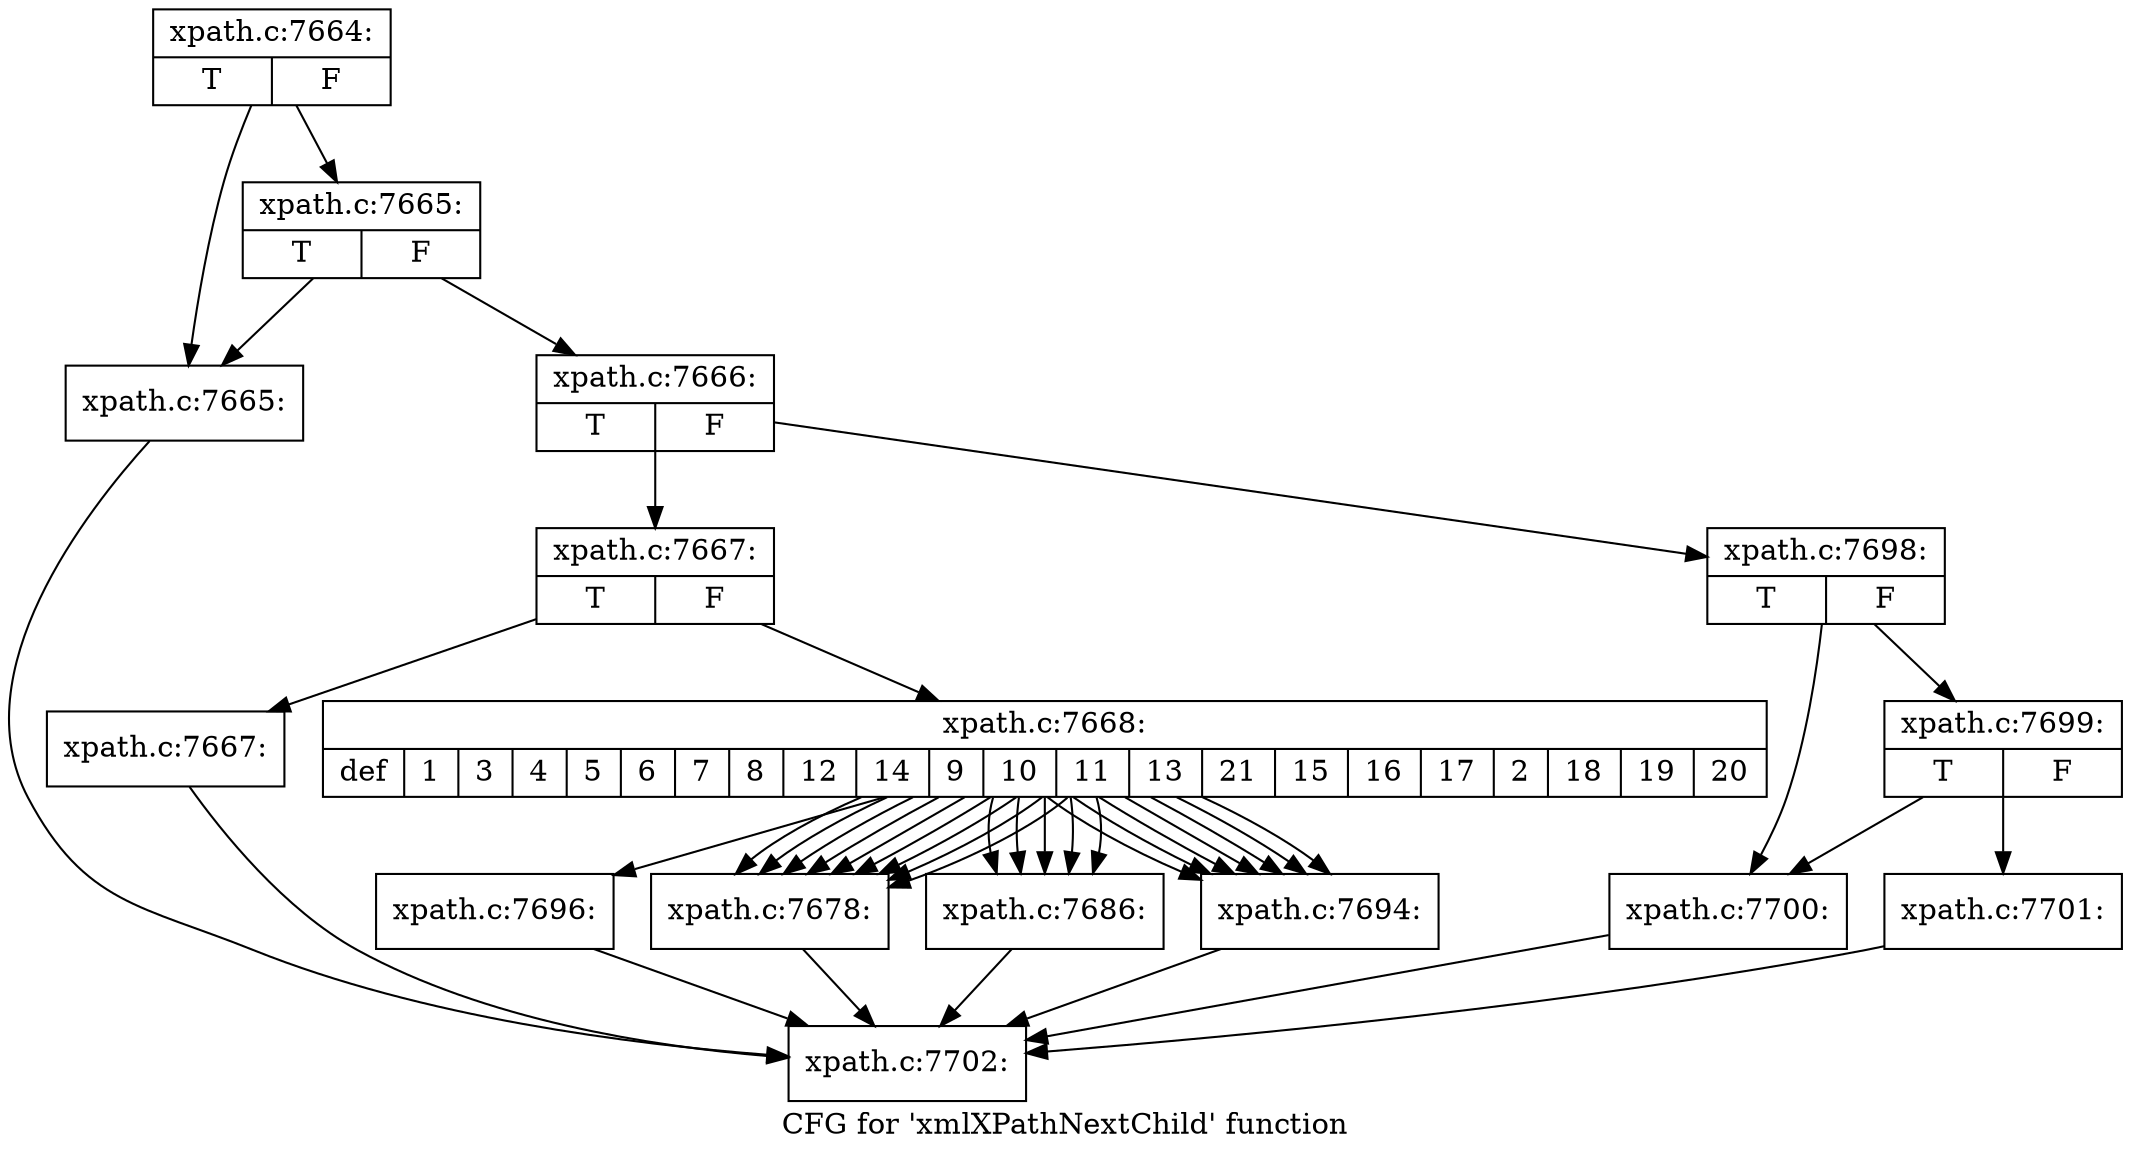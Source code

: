 digraph "CFG for 'xmlXPathNextChild' function" {
	label="CFG for 'xmlXPathNextChild' function";

	Node0x49a4db0 [shape=record,label="{xpath.c:7664:|{<s0>T|<s1>F}}"];
	Node0x49a4db0 -> Node0x49a3a90;
	Node0x49a4db0 -> Node0x49a3b30;
	Node0x49a3b30 [shape=record,label="{xpath.c:7665:|{<s0>T|<s1>F}}"];
	Node0x49a3b30 -> Node0x49a3a90;
	Node0x49a3b30 -> Node0x49a3ae0;
	Node0x49a3a90 [shape=record,label="{xpath.c:7665:}"];
	Node0x49a3a90 -> Node0x499b230;
	Node0x49a3ae0 [shape=record,label="{xpath.c:7666:|{<s0>T|<s1>F}}"];
	Node0x49a3ae0 -> Node0x49a5ed0;
	Node0x49a3ae0 -> Node0x49a5f20;
	Node0x49a5ed0 [shape=record,label="{xpath.c:7667:|{<s0>T|<s1>F}}"];
	Node0x49a5ed0 -> Node0x49a62e0;
	Node0x49a5ed0 -> Node0x49a6330;
	Node0x49a62e0 [shape=record,label="{xpath.c:7667:}"];
	Node0x49a62e0 -> Node0x499b230;
	Node0x49a6330 [shape=record,label="{xpath.c:7668:|{<s0>def|<s1>1|<s2>3|<s3>4|<s4>5|<s5>6|<s6>7|<s7>8|<s8>12|<s9>14|<s10>9|<s11>10|<s12>11|<s13>13|<s14>21|<s15>15|<s16>16|<s17>17|<s18>2|<s19>18|<s20>19|<s21>20}}"];
	Node0x49a6330 -> Node0x49a6920;
	Node0x49a6330 -> Node0x49a70d0;
	Node0x49a6330 -> Node0x49a70d0;
	Node0x49a6330 -> Node0x49a70d0;
	Node0x49a6330 -> Node0x49a70d0;
	Node0x49a6330 -> Node0x49a70d0;
	Node0x49a6330 -> Node0x49a70d0;
	Node0x49a6330 -> Node0x49a70d0;
	Node0x49a6330 -> Node0x49a70d0;
	Node0x49a6330 -> Node0x49a70d0;
	Node0x49a6330 -> Node0x49a7680;
	Node0x49a6330 -> Node0x49a7680;
	Node0x49a6330 -> Node0x49a7680;
	Node0x49a6330 -> Node0x49a7680;
	Node0x49a6330 -> Node0x49a7680;
	Node0x49a6330 -> Node0x49a8130;
	Node0x49a6330 -> Node0x49a8130;
	Node0x49a6330 -> Node0x49a8130;
	Node0x49a6330 -> Node0x49a8130;
	Node0x49a6330 -> Node0x49a8130;
	Node0x49a6330 -> Node0x49a8130;
	Node0x49a6330 -> Node0x49a8130;
	Node0x49a70d0 [shape=record,label="{xpath.c:7678:}"];
	Node0x49a70d0 -> Node0x499b230;
	Node0x49a7680 [shape=record,label="{xpath.c:7686:}"];
	Node0x49a7680 -> Node0x499b230;
	Node0x49a8130 [shape=record,label="{xpath.c:7694:}"];
	Node0x49a8130 -> Node0x499b230;
	Node0x49a6920 [shape=record,label="{xpath.c:7696:}"];
	Node0x49a6920 -> Node0x499b230;
	Node0x49a5f20 [shape=record,label="{xpath.c:7698:|{<s0>T|<s1>F}}"];
	Node0x49a5f20 -> Node0x49a6d90;
	Node0x49a5f20 -> Node0x49a8620;
	Node0x49a8620 [shape=record,label="{xpath.c:7699:|{<s0>T|<s1>F}}"];
	Node0x49a8620 -> Node0x49a6d90;
	Node0x49a8620 -> Node0x49a85d0;
	Node0x49a6d90 [shape=record,label="{xpath.c:7700:}"];
	Node0x49a6d90 -> Node0x499b230;
	Node0x49a85d0 [shape=record,label="{xpath.c:7701:}"];
	Node0x49a85d0 -> Node0x499b230;
	Node0x499b230 [shape=record,label="{xpath.c:7702:}"];
}

